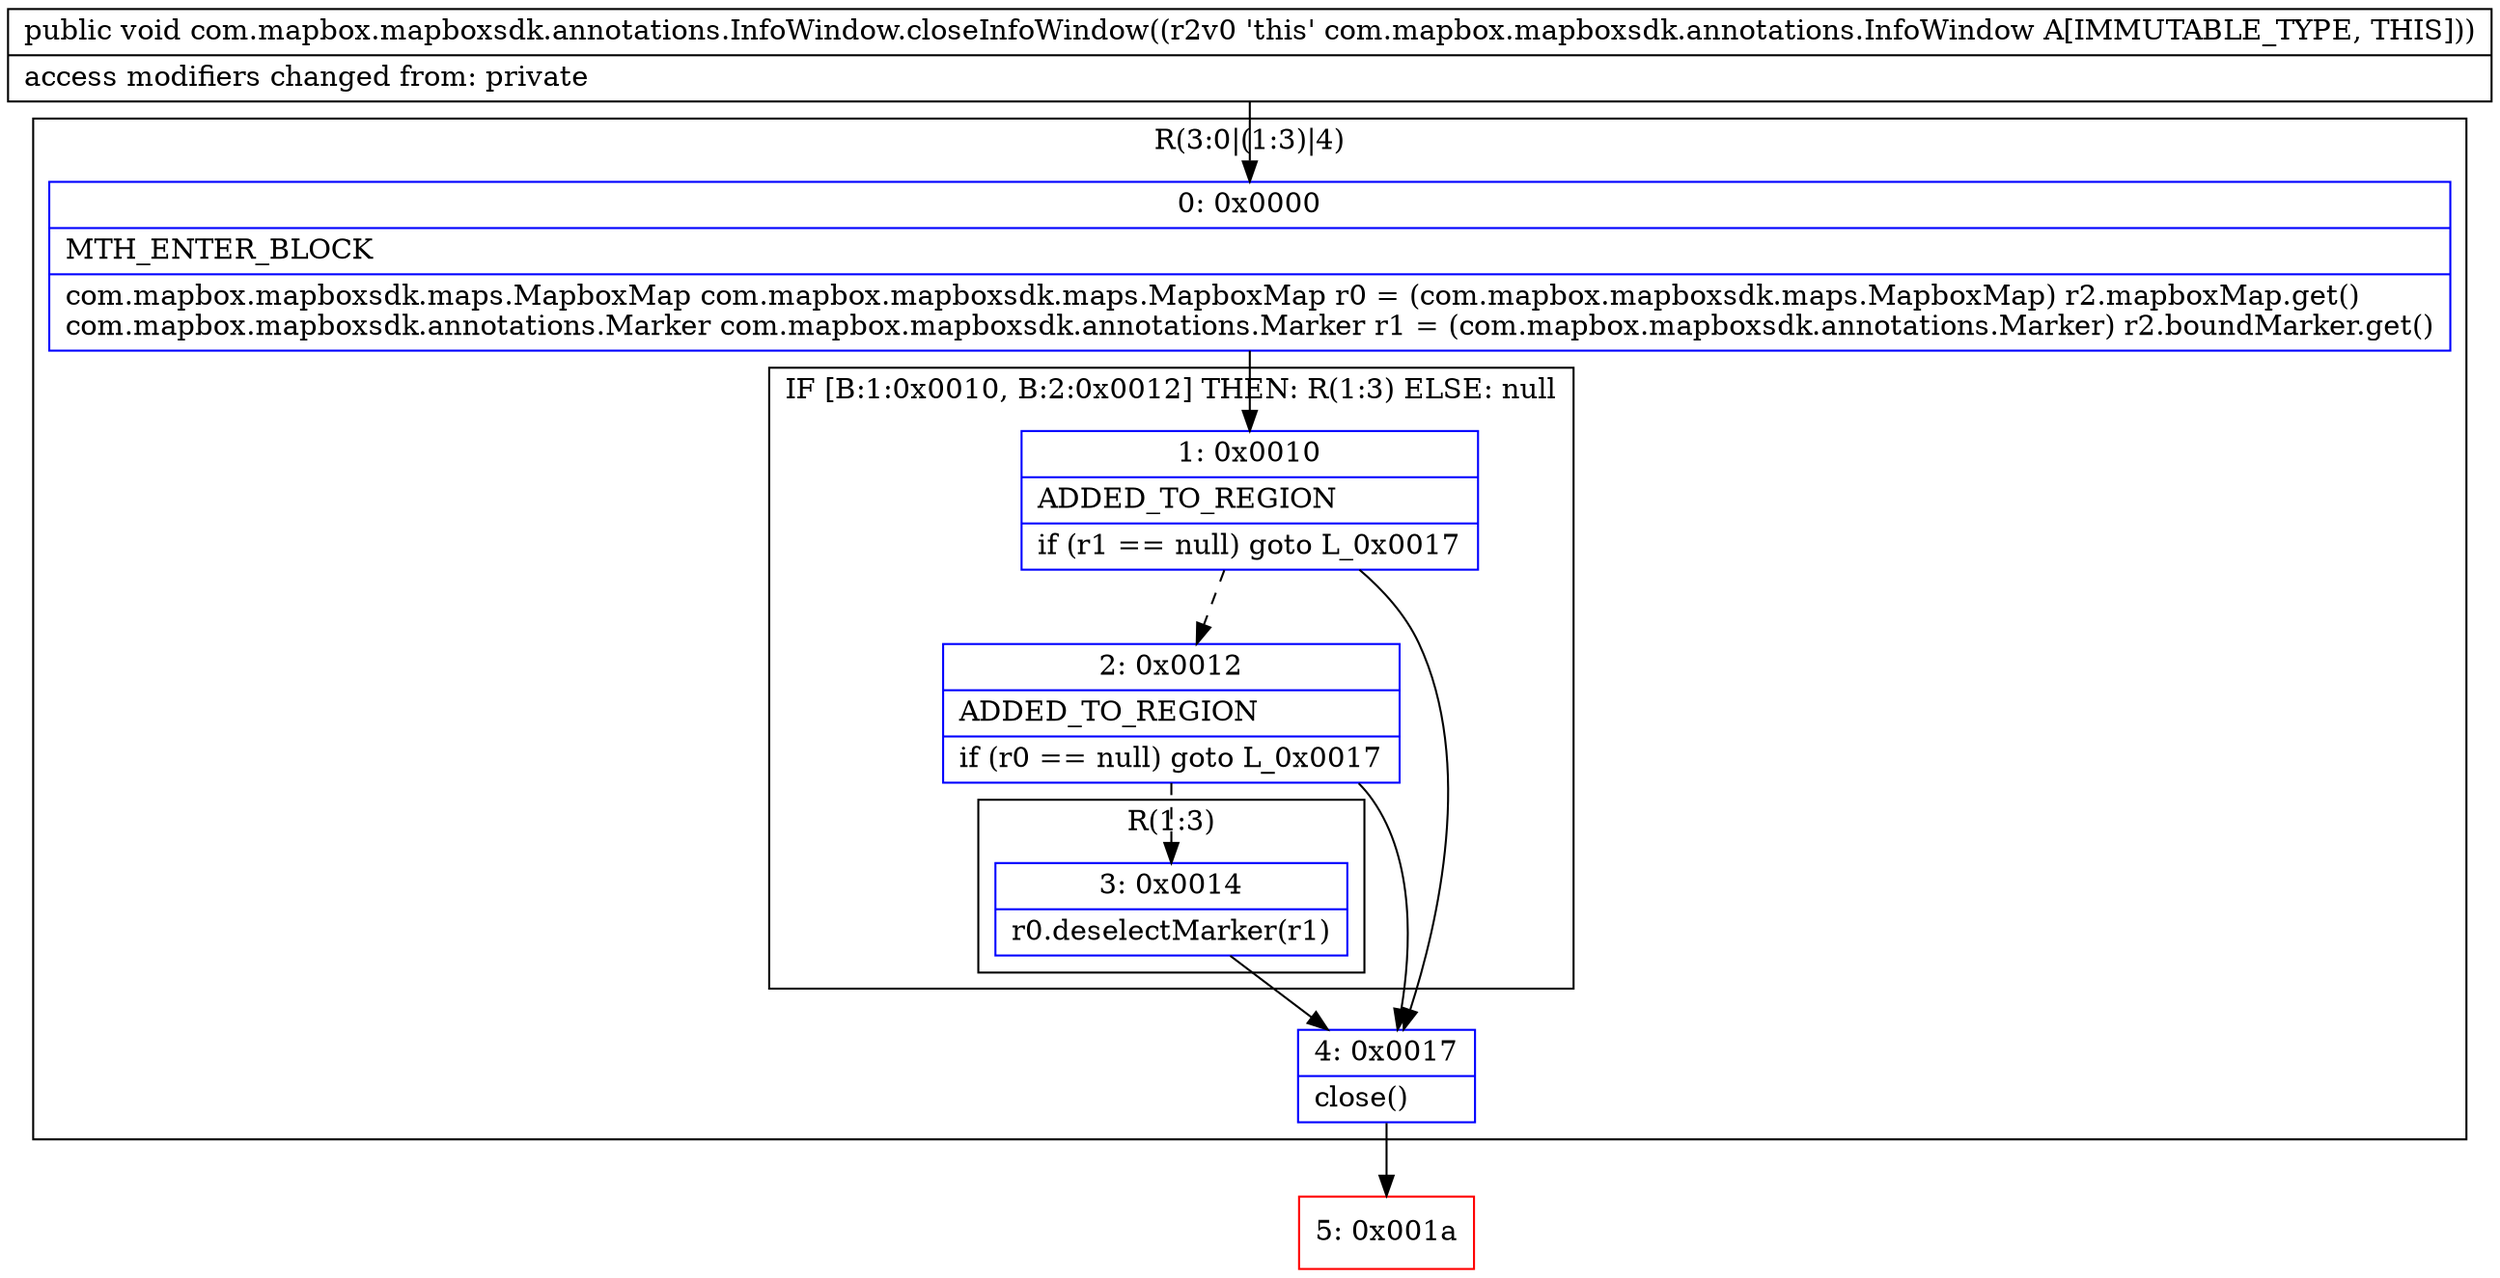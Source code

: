 digraph "CFG forcom.mapbox.mapboxsdk.annotations.InfoWindow.closeInfoWindow()V" {
subgraph cluster_Region_595768102 {
label = "R(3:0|(1:3)|4)";
node [shape=record,color=blue];
Node_0 [shape=record,label="{0\:\ 0x0000|MTH_ENTER_BLOCK\l|com.mapbox.mapboxsdk.maps.MapboxMap com.mapbox.mapboxsdk.maps.MapboxMap r0 = (com.mapbox.mapboxsdk.maps.MapboxMap) r2.mapboxMap.get()\lcom.mapbox.mapboxsdk.annotations.Marker com.mapbox.mapboxsdk.annotations.Marker r1 = (com.mapbox.mapboxsdk.annotations.Marker) r2.boundMarker.get()\l}"];
subgraph cluster_IfRegion_1157007822 {
label = "IF [B:1:0x0010, B:2:0x0012] THEN: R(1:3) ELSE: null";
node [shape=record,color=blue];
Node_1 [shape=record,label="{1\:\ 0x0010|ADDED_TO_REGION\l|if (r1 == null) goto L_0x0017\l}"];
Node_2 [shape=record,label="{2\:\ 0x0012|ADDED_TO_REGION\l|if (r0 == null) goto L_0x0017\l}"];
subgraph cluster_Region_1893593829 {
label = "R(1:3)";
node [shape=record,color=blue];
Node_3 [shape=record,label="{3\:\ 0x0014|r0.deselectMarker(r1)\l}"];
}
}
Node_4 [shape=record,label="{4\:\ 0x0017|close()\l}"];
}
Node_5 [shape=record,color=red,label="{5\:\ 0x001a}"];
MethodNode[shape=record,label="{public void com.mapbox.mapboxsdk.annotations.InfoWindow.closeInfoWindow((r2v0 'this' com.mapbox.mapboxsdk.annotations.InfoWindow A[IMMUTABLE_TYPE, THIS]))  | access modifiers changed from: private\l}"];
MethodNode -> Node_0;
Node_0 -> Node_1;
Node_1 -> Node_2[style=dashed];
Node_1 -> Node_4;
Node_2 -> Node_3[style=dashed];
Node_2 -> Node_4;
Node_3 -> Node_4;
Node_4 -> Node_5;
}

